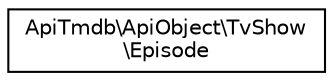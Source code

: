 digraph "Graphical Class Hierarchy"
{
  edge [fontname="Helvetica",fontsize="10",labelfontname="Helvetica",labelfontsize="10"];
  node [fontname="Helvetica",fontsize="10",shape=record];
  rankdir="LR";
  Node0 [label="ApiTmdb\\ApiObject\\TvShow\l\\Episode",height=0.2,width=0.4,color="black", fillcolor="white", style="filled",URL="$classApiTmdb_1_1ApiObject_1_1TvShow_1_1Episode.html"];
}
